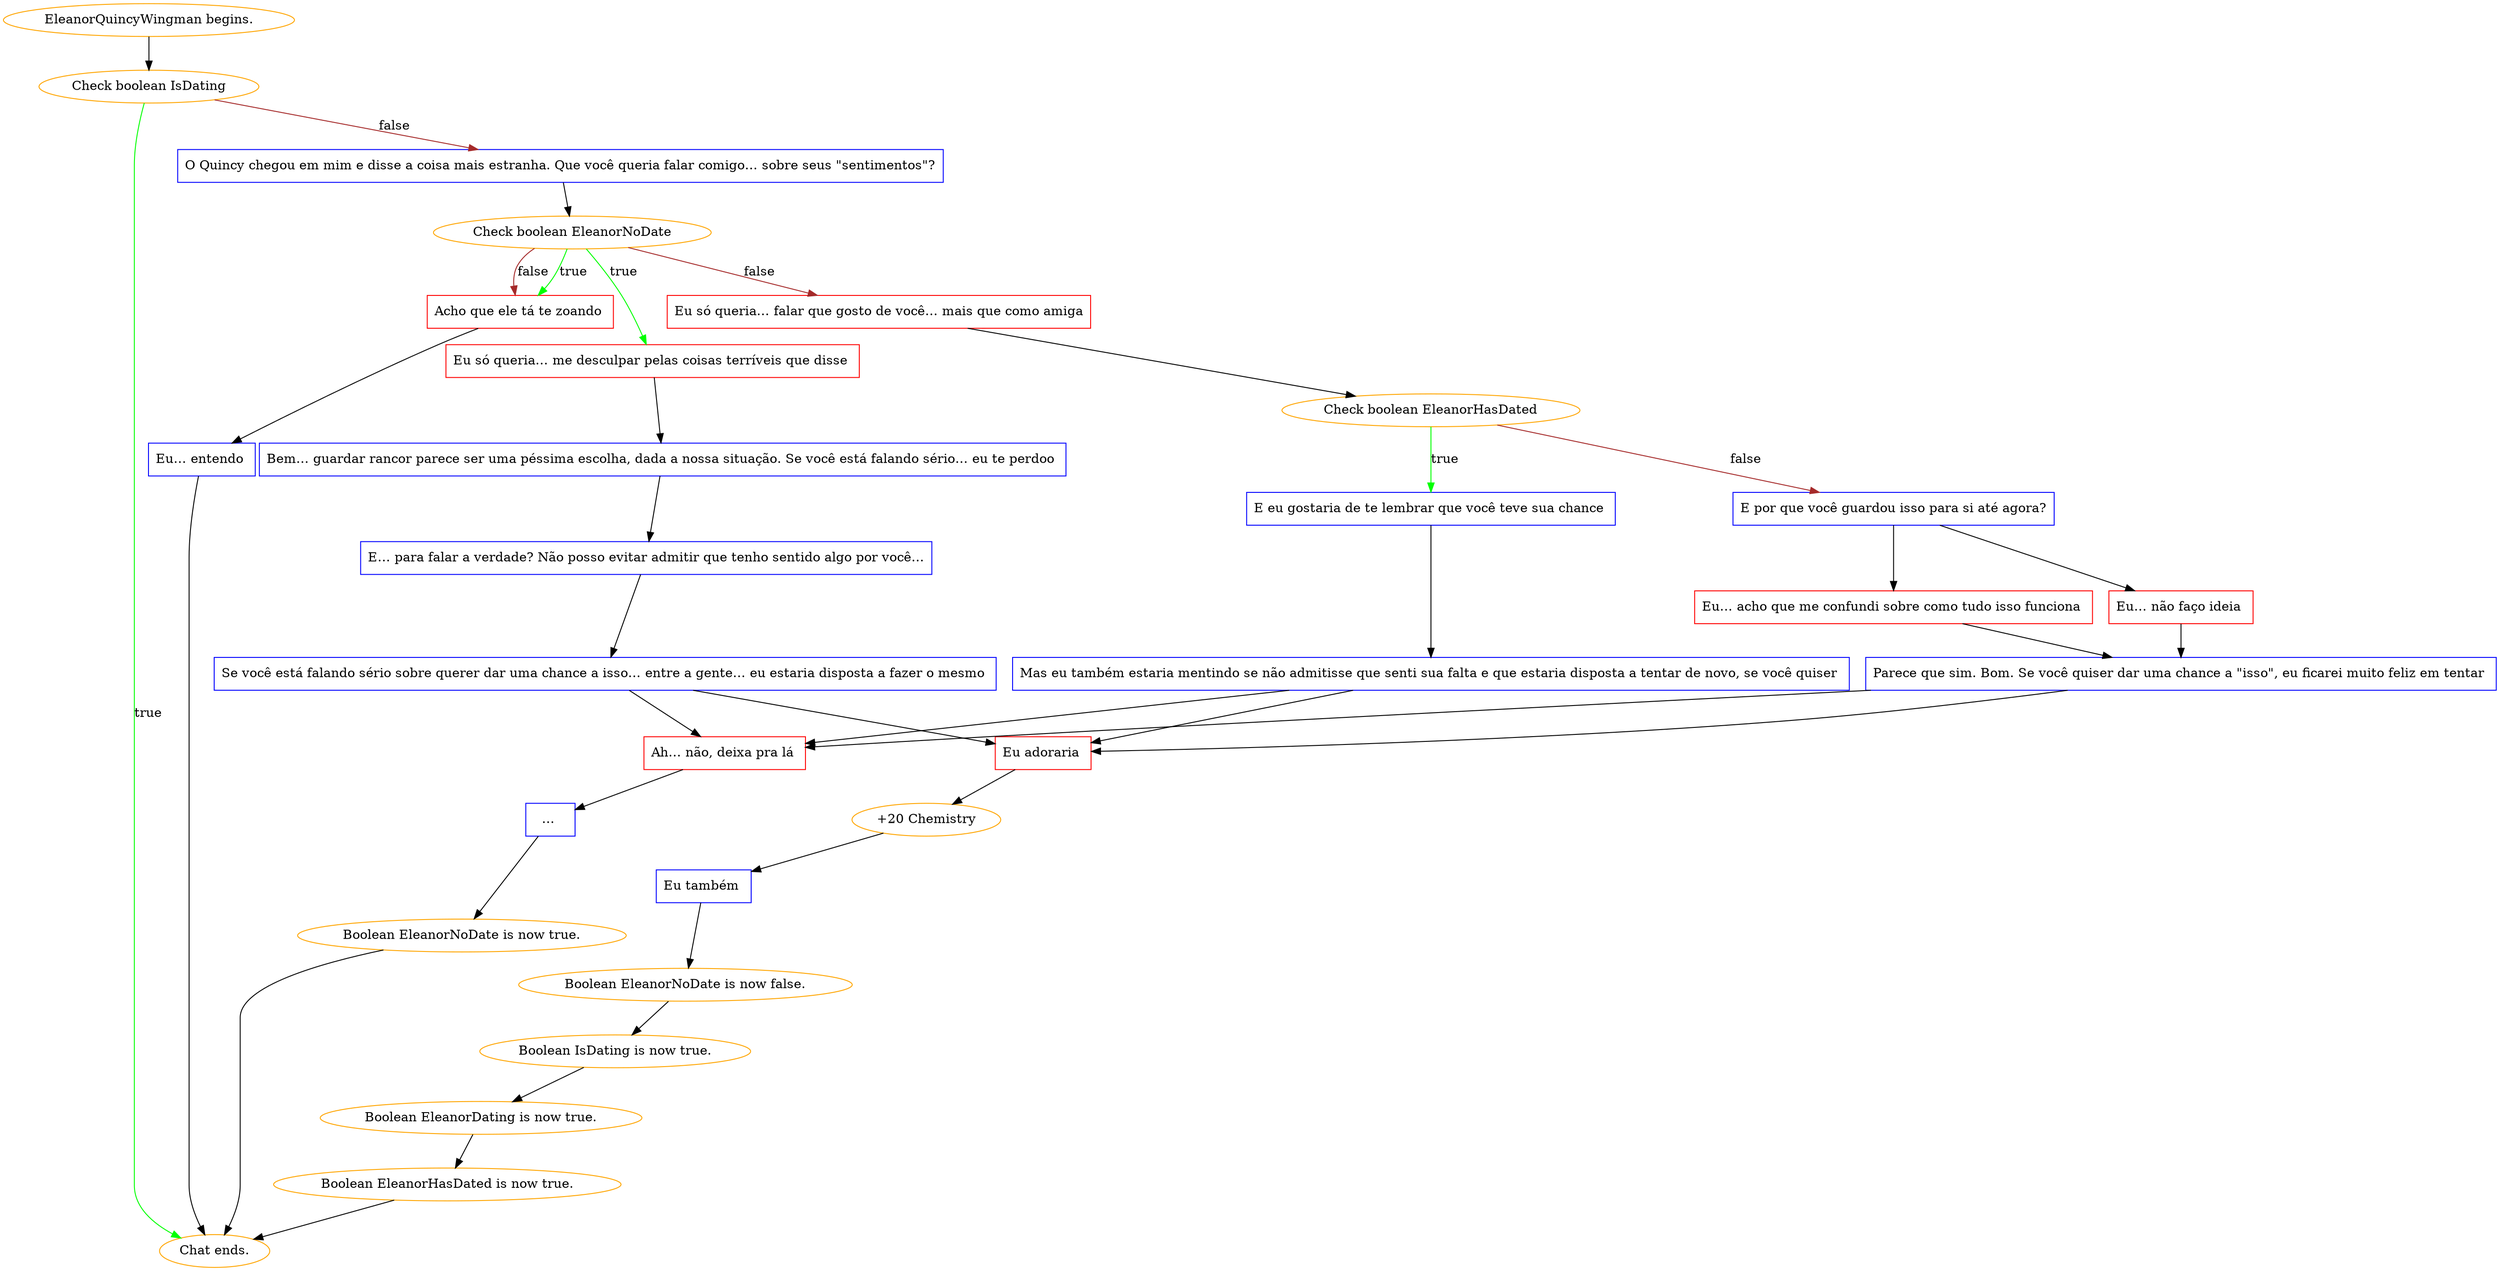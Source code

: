 digraph {
	"EleanorQuincyWingman begins." [color=orange];
		"EleanorQuincyWingman begins." -> j2949801986;
	j2949801986 [label="Check boolean IsDating",color=orange];
		j2949801986 -> "Chat ends." [label=true,color=green];
		j2949801986 -> j3132528641 [label=false,color=brown];
	"Chat ends." [color=orange];
	j3132528641 [label="O Quincy chegou em mim e disse a coisa mais estranha. Que você queria falar comigo… sobre seus \"sentimentos\"?",shape=box,color=blue];
		j3132528641 -> j806134085;
	j806134085 [label="Check boolean EleanorNoDate",color=orange];
		j806134085 -> j1943365607 [label=true,color=green];
		j806134085 -> j3776059420 [label=true,color=green];
		j806134085 -> j127606693 [label=false,color=brown];
		j806134085 -> j3776059420 [label=false,color=brown];
	j1943365607 [label="Eu só queria… me desculpar pelas coisas terríveis que disse ",shape=box,color=red];
		j1943365607 -> j177200454;
	j3776059420 [label="Acho que ele tá te zoando ",shape=box,color=red];
		j3776059420 -> j952237821;
	j127606693 [label="Eu só queria… falar que gosto de você… mais que como amiga",shape=box,color=red];
		j127606693 -> j1281792529;
	j177200454 [label="Bem… guardar rancor parece ser uma péssima escolha, dada a nossa situação. Se você está falando sério… eu te perdoo ",shape=box,color=blue];
		j177200454 -> j3775890298;
	j952237821 [label="Eu… entendo ",shape=box,color=blue];
		j952237821 -> "Chat ends.";
	j1281792529 [label="Check boolean EleanorHasDated",color=orange];
		j1281792529 -> j2954306790 [label=true,color=green];
		j1281792529 -> j1105876542 [label=false,color=brown];
	j3775890298 [label="E… para falar a verdade? Não posso evitar admitir que tenho sentido algo por você…",shape=box,color=blue];
		j3775890298 -> j2923241754;
	j2954306790 [label="E eu gostaria de te lembrar que você teve sua chance ",shape=box,color=blue];
		j2954306790 -> j253416857;
	j1105876542 [label="E por que você guardou isso para si até agora?",shape=box,color=blue];
		j1105876542 -> j90003155;
		j1105876542 -> j884829925;
	j2923241754 [label="Se você está falando sério sobre querer dar uma chance a isso… entre a gente… eu estaria disposta a fazer o mesmo ",shape=box,color=blue];
		j2923241754 -> j3070010659;
		j2923241754 -> j759198475;
	j253416857 [label="Mas eu também estaria mentindo se não admitisse que senti sua falta e que estaria disposta a tentar de novo, se você quiser ",shape=box,color=blue];
		j253416857 -> j3070010659;
		j253416857 -> j759198475;
	j90003155 [label="Eu… não faço ideia ",shape=box,color=red];
		j90003155 -> j3494764868;
	j884829925 [label="Eu… acho que me confundi sobre como tudo isso funciona ",shape=box,color=red];
		j884829925 -> j3494764868;
	j3070010659 [label="Eu adoraria ",shape=box,color=red];
		j3070010659 -> j1964911947;
	j759198475 [label="Ah… não, deixa pra lá ",shape=box,color=red];
		j759198475 -> j807743551;
	j3494764868 [label="Parece que sim. Bom. Se você quiser dar uma chance a \"isso\", eu ficarei muito feliz em tentar ",shape=box,color=blue];
		j3494764868 -> j3070010659;
		j3494764868 -> j759198475;
	j1964911947 [label="+20 Chemistry",color=orange];
		j1964911947 -> j251497069;
	j807743551 [label="… ",shape=box,color=blue];
		j807743551 -> j2728200779;
	j251497069 [label="Eu também ",shape=box,color=blue];
		j251497069 -> j665143278;
	j2728200779 [label="Boolean EleanorNoDate is now true.",color=orange];
		j2728200779 -> "Chat ends.";
	j665143278 [label="Boolean EleanorNoDate is now false.",color=orange];
		j665143278 -> j3088195508;
	j3088195508 [label="Boolean IsDating is now true.",color=orange];
		j3088195508 -> j576266418;
	j576266418 [label="Boolean EleanorDating is now true.",color=orange];
		j576266418 -> j3035403554;
	j3035403554 [label="Boolean EleanorHasDated is now true.",color=orange];
		j3035403554 -> "Chat ends.";
}